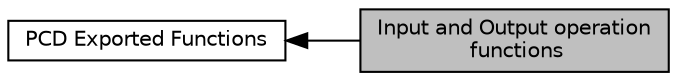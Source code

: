 digraph "Input and Output operation functions"
{
  edge [fontname="Helvetica",fontsize="10",labelfontname="Helvetica",labelfontsize="10"];
  node [fontname="Helvetica",fontsize="10",shape=record];
  rankdir=LR;
  Node1 [label="PCD Exported Functions",height=0.2,width=0.4,color="black", fillcolor="white", style="filled",URL="$group___p_c_d___exported___functions.html"];
  Node0 [label="Input and Output operation\l functions",height=0.2,width=0.4,color="black", fillcolor="grey75", style="filled", fontcolor="black"];
  Node1->Node0 [shape=plaintext, dir="back", style="solid"];
}
